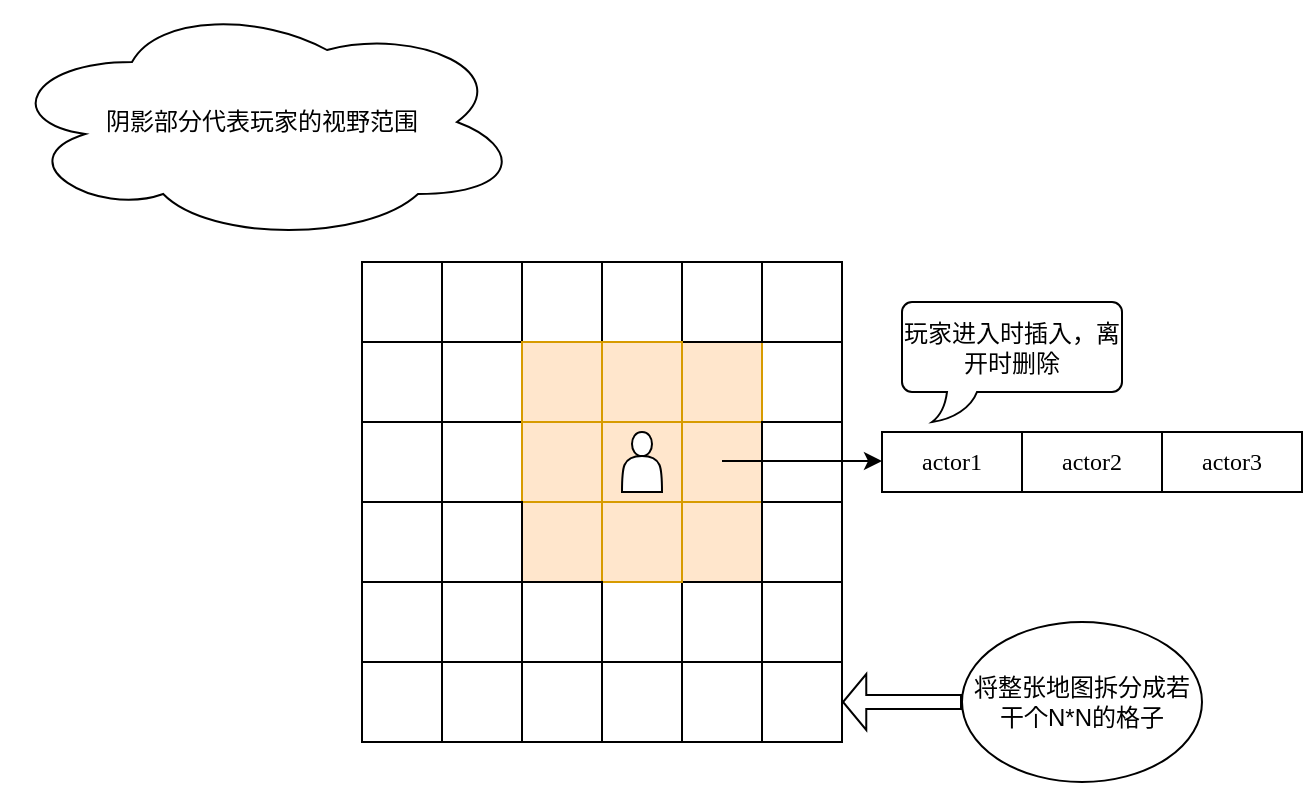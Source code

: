 <mxfile version="20.5.3" type="github" pages="2"><diagram id="oUz2BRqtn8D71dX1jtFa" name="第 1 页"><mxGraphModel dx="1422" dy="762" grid="1" gridSize="10" guides="1" tooltips="1" connect="1" arrows="1" fold="1" page="1" pageScale="1" pageWidth="827" pageHeight="1169" math="0" shadow="0"><root><mxCell id="0"/><mxCell id="1" parent="0"/><mxCell id="1nFwFsXiJIFfoEs_aaav-53" value="" style="whiteSpace=wrap;html=1;aspect=fixed;" parent="1" vertex="1"><mxGeometry x="240" y="560" width="40" height="40" as="geometry"/></mxCell><mxCell id="1nFwFsXiJIFfoEs_aaav-56" value="" style="whiteSpace=wrap;html=1;aspect=fixed;" parent="1" vertex="1"><mxGeometry x="240" y="600" width="40" height="40" as="geometry"/></mxCell><mxCell id="1nFwFsXiJIFfoEs_aaav-57" value="" style="whiteSpace=wrap;html=1;aspect=fixed;" parent="1" vertex="1"><mxGeometry x="280" y="560" width="40" height="40" as="geometry"/></mxCell><mxCell id="1nFwFsXiJIFfoEs_aaav-58" value="" style="whiteSpace=wrap;html=1;aspect=fixed;" parent="1" vertex="1"><mxGeometry x="440" y="600" width="40" height="40" as="geometry"/></mxCell><mxCell id="1nFwFsXiJIFfoEs_aaav-59" value="" style="whiteSpace=wrap;html=1;aspect=fixed;" parent="1" vertex="1"><mxGeometry x="280" y="600" width="40" height="40" as="geometry"/></mxCell><mxCell id="1nFwFsXiJIFfoEs_aaav-60" value="" style="whiteSpace=wrap;html=1;aspect=fixed;fillColor=#ffe6cc;strokeColor=#d79b00;" parent="1" vertex="1"><mxGeometry x="400" y="640" width="40" height="40" as="geometry"/></mxCell><mxCell id="1nFwFsXiJIFfoEs_aaav-61" value="" style="whiteSpace=wrap;html=1;aspect=fixed;" parent="1" vertex="1"><mxGeometry x="440" y="560" width="40" height="40" as="geometry"/></mxCell><mxCell id="1nFwFsXiJIFfoEs_aaav-62" value="" style="whiteSpace=wrap;html=1;aspect=fixed;fillColor=#ffe6cc;strokeColor=#d79b00;" parent="1" vertex="1"><mxGeometry x="400" y="680" width="40" height="40" as="geometry"/></mxCell><mxCell id="1nFwFsXiJIFfoEs_aaav-63" value="" style="whiteSpace=wrap;html=1;aspect=fixed;" parent="1" vertex="1"><mxGeometry x="400" y="720" width="40" height="40" as="geometry"/></mxCell><mxCell id="1nFwFsXiJIFfoEs_aaav-64" value="" style="whiteSpace=wrap;html=1;aspect=fixed;" parent="1" vertex="1"><mxGeometry x="400" y="760" width="40" height="40" as="geometry"/></mxCell><mxCell id="1nFwFsXiJIFfoEs_aaav-65" value="" style="whiteSpace=wrap;html=1;aspect=fixed;" parent="1" vertex="1"><mxGeometry x="360" y="760" width="40" height="40" as="geometry"/></mxCell><mxCell id="1nFwFsXiJIFfoEs_aaav-66" value="" style="whiteSpace=wrap;html=1;aspect=fixed;" parent="1" vertex="1"><mxGeometry x="320" y="760" width="40" height="40" as="geometry"/></mxCell><mxCell id="1nFwFsXiJIFfoEs_aaav-67" value="" style="whiteSpace=wrap;html=1;aspect=fixed;" parent="1" vertex="1"><mxGeometry x="280" y="760" width="40" height="40" as="geometry"/></mxCell><mxCell id="1nFwFsXiJIFfoEs_aaav-68" value="" style="whiteSpace=wrap;html=1;aspect=fixed;fillColor=#ffe6cc;strokeColor=#d79b00;" parent="1" vertex="1"><mxGeometry x="400" y="600" width="40" height="40" as="geometry"/></mxCell><mxCell id="1nFwFsXiJIFfoEs_aaav-69" value="" style="whiteSpace=wrap;html=1;aspect=fixed;" parent="1" vertex="1"><mxGeometry x="240" y="760" width="40" height="40" as="geometry"/></mxCell><mxCell id="1nFwFsXiJIFfoEs_aaav-70" value="" style="whiteSpace=wrap;html=1;aspect=fixed;" parent="1" vertex="1"><mxGeometry x="240" y="720" width="40" height="40" as="geometry"/></mxCell><mxCell id="1nFwFsXiJIFfoEs_aaav-71" value="" style="whiteSpace=wrap;html=1;aspect=fixed;" parent="1" vertex="1"><mxGeometry x="240" y="680" width="40" height="40" as="geometry"/></mxCell><mxCell id="1nFwFsXiJIFfoEs_aaav-72" value="" style="whiteSpace=wrap;html=1;aspect=fixed;" parent="1" vertex="1"><mxGeometry x="240" y="640" width="40" height="40" as="geometry"/></mxCell><mxCell id="1nFwFsXiJIFfoEs_aaav-73" value="" style="whiteSpace=wrap;html=1;aspect=fixed;" parent="1" vertex="1"><mxGeometry x="400" y="560" width="40" height="40" as="geometry"/></mxCell><mxCell id="1nFwFsXiJIFfoEs_aaav-74" value="" style="whiteSpace=wrap;html=1;aspect=fixed;" parent="1" vertex="1"><mxGeometry x="360" y="560" width="40" height="40" as="geometry"/></mxCell><mxCell id="1nFwFsXiJIFfoEs_aaav-75" value="" style="whiteSpace=wrap;html=1;aspect=fixed;" parent="1" vertex="1"><mxGeometry x="320" y="560" width="40" height="40" as="geometry"/></mxCell><mxCell id="1nFwFsXiJIFfoEs_aaav-76" value="" style="whiteSpace=wrap;html=1;aspect=fixed;" parent="1" vertex="1"><mxGeometry x="320" y="600" width="40" height="40" as="geometry"/></mxCell><mxCell id="1nFwFsXiJIFfoEs_aaav-78" value="" style="whiteSpace=wrap;html=1;aspect=fixed;" parent="1" vertex="1"><mxGeometry x="360" y="600" width="40" height="40" as="geometry"/></mxCell><mxCell id="1nFwFsXiJIFfoEs_aaav-79" value="" style="whiteSpace=wrap;html=1;aspect=fixed;" parent="1" vertex="1"><mxGeometry x="280" y="640" width="40" height="40" as="geometry"/></mxCell><mxCell id="1nFwFsXiJIFfoEs_aaav-80" value="" style="whiteSpace=wrap;html=1;aspect=fixed;" parent="1" vertex="1"><mxGeometry x="280" y="680" width="40" height="40" as="geometry"/></mxCell><mxCell id="1nFwFsXiJIFfoEs_aaav-81" value="" style="whiteSpace=wrap;html=1;aspect=fixed;" parent="1" vertex="1"><mxGeometry x="320" y="640" width="40" height="40" as="geometry"/></mxCell><mxCell id="1nFwFsXiJIFfoEs_aaav-82" value="" style="whiteSpace=wrap;html=1;aspect=fixed;fillColor=#ffe6cc;strokeColor=#d79b00;" parent="1" vertex="1"><mxGeometry x="320" y="680" width="40" height="40" as="geometry"/></mxCell><mxCell id="1nFwFsXiJIFfoEs_aaav-83" value="" style="whiteSpace=wrap;html=1;aspect=fixed;" parent="1" vertex="1"><mxGeometry x="360" y="720" width="40" height="40" as="geometry"/></mxCell><mxCell id="1nFwFsXiJIFfoEs_aaav-84" value="" style="whiteSpace=wrap;html=1;aspect=fixed;fillColor=#ffe6cc;strokeColor=#d79b00;" parent="1" vertex="1"><mxGeometry x="360" y="680" width="40" height="40" as="geometry"/></mxCell><mxCell id="1nFwFsXiJIFfoEs_aaav-85" value="" style="whiteSpace=wrap;html=1;aspect=fixed;" parent="1" vertex="1"><mxGeometry x="360" y="640" width="40" height="40" as="geometry"/></mxCell><mxCell id="1nFwFsXiJIFfoEs_aaav-87" value="" style="whiteSpace=wrap;html=1;aspect=fixed;" parent="1" vertex="1"><mxGeometry x="320" y="720" width="40" height="40" as="geometry"/></mxCell><mxCell id="1nFwFsXiJIFfoEs_aaav-88" value="" style="whiteSpace=wrap;html=1;aspect=fixed;" parent="1" vertex="1"><mxGeometry x="280" y="720" width="40" height="40" as="geometry"/></mxCell><mxCell id="1nFwFsXiJIFfoEs_aaav-89" value="" style="whiteSpace=wrap;html=1;aspect=fixed;" parent="1" vertex="1"><mxGeometry x="440" y="640" width="40" height="40" as="geometry"/></mxCell><mxCell id="1nFwFsXiJIFfoEs_aaav-90" value="" style="whiteSpace=wrap;html=1;aspect=fixed;" parent="1" vertex="1"><mxGeometry x="440" y="680" width="40" height="40" as="geometry"/></mxCell><mxCell id="1nFwFsXiJIFfoEs_aaav-91" value="" style="whiteSpace=wrap;html=1;aspect=fixed;" parent="1" vertex="1"><mxGeometry x="440" y="720" width="40" height="40" as="geometry"/></mxCell><mxCell id="1nFwFsXiJIFfoEs_aaav-92" value="" style="whiteSpace=wrap;html=1;aspect=fixed;" parent="1" vertex="1"><mxGeometry x="440" y="760" width="40" height="40" as="geometry"/></mxCell><mxCell id="1nFwFsXiJIFfoEs_aaav-93" value="" style="whiteSpace=wrap;html=1;aspect=fixed;" parent="1" vertex="1"><mxGeometry x="280" y="600" width="40" height="40" as="geometry"/></mxCell><mxCell id="1nFwFsXiJIFfoEs_aaav-94" value="" style="whiteSpace=wrap;html=1;aspect=fixed;fillColor=#ffe6cc;strokeColor=#d79b00;" parent="1" vertex="1"><mxGeometry x="320" y="600" width="40" height="40" as="geometry"/></mxCell><mxCell id="1nFwFsXiJIFfoEs_aaav-95" value="" style="whiteSpace=wrap;html=1;aspect=fixed;fillColor=#ffe6cc;strokeColor=#d79b00;" parent="1" vertex="1"><mxGeometry x="360" y="600" width="40" height="40" as="geometry"/></mxCell><mxCell id="1nFwFsXiJIFfoEs_aaav-96" value="" style="whiteSpace=wrap;html=1;aspect=fixed;" parent="1" vertex="1"><mxGeometry x="280" y="640" width="40" height="40" as="geometry"/></mxCell><mxCell id="1nFwFsXiJIFfoEs_aaav-97" value="" style="whiteSpace=wrap;html=1;aspect=fixed;fillColor=#ffe6cc;strokeColor=#d79b00;" parent="1" vertex="1"><mxGeometry x="320" y="640" width="40" height="40" as="geometry"/></mxCell><mxCell id="1nFwFsXiJIFfoEs_aaav-98" value="" style="whiteSpace=wrap;html=1;aspect=fixed;fillColor=#ffe6cc;strokeColor=#d79b00;" parent="1" vertex="1"><mxGeometry x="360" y="640" width="40" height="40" as="geometry"/></mxCell><mxCell id="1nFwFsXiJIFfoEs_aaav-99" value="" style="whiteSpace=wrap;html=1;aspect=fixed;" parent="1" vertex="1"><mxGeometry x="280" y="680" width="40" height="40" as="geometry"/></mxCell><mxCell id="1nFwFsXiJIFfoEs_aaav-108" value="" style="shape=actor;whiteSpace=wrap;html=1;" parent="1" vertex="1"><mxGeometry x="370" y="645" width="20" height="30" as="geometry"/></mxCell><mxCell id="1nFwFsXiJIFfoEs_aaav-121" value="将整张地图拆分成若干个N*N的格子" style="ellipse;whiteSpace=wrap;html=1;" parent="1" vertex="1"><mxGeometry x="540" y="740" width="120" height="80" as="geometry"/></mxCell><mxCell id="1nFwFsXiJIFfoEs_aaav-122" value="" style="shape=flexArrow;endArrow=classic;html=1;rounded=0;entryX=1;entryY=0.75;entryDx=0;entryDy=0;width=6.897;endSize=3.545;exitX=0;exitY=0.5;exitDx=0;exitDy=0;" parent="1" source="1nFwFsXiJIFfoEs_aaav-121" edge="1"><mxGeometry width="50" height="50" relative="1" as="geometry"><mxPoint x="550" y="770" as="sourcePoint"/><mxPoint x="480" y="780" as="targetPoint"/></mxGeometry></mxCell><mxCell id="1nFwFsXiJIFfoEs_aaav-128" value="阴影部分代表玩家的视野范围" style="ellipse;shape=cloud;whiteSpace=wrap;html=1;" parent="1" vertex="1"><mxGeometry x="60" y="430" width="260" height="120" as="geometry"/></mxCell><mxCell id="1nFwFsXiJIFfoEs_aaav-129" value="" style="endArrow=classic;html=1;rounded=0;fontFamily=Garamond;" parent="1" edge="1"><mxGeometry width="50" height="50" relative="1" as="geometry"><mxPoint x="420" y="659.5" as="sourcePoint"/><mxPoint x="500" y="659.5" as="targetPoint"/></mxGeometry></mxCell><mxCell id="1nFwFsXiJIFfoEs_aaav-130" value="actor1" style="rounded=0;whiteSpace=wrap;html=1;fontFamily=Garamond;" parent="1" vertex="1"><mxGeometry x="500" y="645" width="70" height="30" as="geometry"/></mxCell><mxCell id="1nFwFsXiJIFfoEs_aaav-131" value="actor2" style="rounded=0;whiteSpace=wrap;html=1;fontFamily=Garamond;" parent="1" vertex="1"><mxGeometry x="570" y="645" width="70" height="30" as="geometry"/></mxCell><mxCell id="1nFwFsXiJIFfoEs_aaav-132" value="actor3" style="rounded=0;whiteSpace=wrap;html=1;fontFamily=Garamond;" parent="1" vertex="1"><mxGeometry x="640" y="645" width="70" height="30" as="geometry"/></mxCell><mxCell id="1nFwFsXiJIFfoEs_aaav-134" value="玩家进入时插入，离开时删除" style="whiteSpace=wrap;html=1;shape=mxgraph.basic.roundRectCallout;dx=30;dy=15;size=5;boundedLbl=1;fontFamily=Garamond;" parent="1" vertex="1"><mxGeometry x="510" y="580" width="110" height="60" as="geometry"/></mxCell></root></mxGraphModel></diagram><diagram id="XJwHHypc_0MwdtkwyEU0" name="第 2 页"><mxGraphModel dx="2891" dy="663" grid="1" gridSize="10" guides="1" tooltips="1" connect="1" arrows="1" fold="1" page="1" pageScale="1" pageWidth="827" pageHeight="1169" math="0" shadow="0"><root><mxCell id="0"/><mxCell id="1" parent="0"/><mxCell id="Cz9NyYb6Od-drL6muPvM-1" value="" style="endArrow=classic;html=1;rounded=0;fontFamily=Garamond;" edge="1" parent="1"><mxGeometry width="50" height="50" relative="1" as="geometry"><mxPoint x="80" y="720" as="sourcePoint"/><mxPoint x="800" y="720" as="targetPoint"/></mxGeometry></mxCell><mxCell id="Cz9NyYb6Od-drL6muPvM-2" value="" style="endArrow=classic;html=1;rounded=0;fontFamily=Garamond;" edge="1" parent="1"><mxGeometry width="50" height="50" relative="1" as="geometry"><mxPoint x="80" y="720" as="sourcePoint"/><mxPoint x="80" y="40" as="targetPoint"/></mxGeometry></mxCell><mxCell id="Cz9NyYb6Od-drL6muPvM-4" value="假设每个对象的视野范围为2" style="ellipse;shape=cloud;whiteSpace=wrap;html=1;fontFamily=Garamond;" vertex="1" parent="1"><mxGeometry x="120" y="10" width="260" height="100" as="geometry"/></mxCell><mxCell id="Cz9NyYb6Od-drL6muPvM-22" value="" style="group" vertex="1" connectable="0" parent="1"><mxGeometry x="480" y="120" width="241" height="240" as="geometry"/></mxCell><mxCell id="Cz9NyYb6Od-drL6muPvM-3" value="13,13" style="ellipse;whiteSpace=wrap;html=1;aspect=fixed;fontFamily=Garamond;fillColor=#fff2cc;strokeColor=#d6b656;" vertex="1" parent="Cz9NyYb6Od-drL6muPvM-22"><mxGeometry x="81" y="80" width="40" height="40" as="geometry"/></mxCell><mxCell id="Cz9NyYb6Od-drL6muPvM-5" value="11,11" style="ellipse;whiteSpace=wrap;html=1;aspect=fixed;fontFamily=Garamond;" vertex="1" parent="Cz9NyYb6Od-drL6muPvM-22"><mxGeometry x="1" y="160" width="40" height="40" as="geometry"/></mxCell><mxCell id="Cz9NyYb6Od-drL6muPvM-6" value="15,15" style="ellipse;whiteSpace=wrap;html=1;aspect=fixed;fontFamily=Garamond;" vertex="1" parent="Cz9NyYb6Od-drL6muPvM-22"><mxGeometry x="161" width="40" height="40" as="geometry"/></mxCell><mxCell id="Cz9NyYb6Od-drL6muPvM-21" value="" style="group" vertex="1" connectable="0" parent="Cz9NyYb6Od-drL6muPvM-22"><mxGeometry width="241" height="240" as="geometry"/></mxCell><mxCell id="Cz9NyYb6Od-drL6muPvM-10" value="" style="endArrow=none;html=1;rounded=0;fontFamily=Garamond;" edge="1" parent="Cz9NyYb6Od-drL6muPvM-21"><mxGeometry width="50" height="50" relative="1" as="geometry"><mxPoint x="1" as="sourcePoint"/><mxPoint x="201" as="targetPoint"/></mxGeometry></mxCell><mxCell id="Cz9NyYb6Od-drL6muPvM-11" value="" style="endArrow=none;html=1;rounded=0;fontFamily=Garamond;" edge="1" parent="Cz9NyYb6Od-drL6muPvM-21"><mxGeometry width="50" height="50" relative="1" as="geometry"><mxPoint x="1" y="200" as="sourcePoint"/><mxPoint x="201" y="200" as="targetPoint"/></mxGeometry></mxCell><mxCell id="Cz9NyYb6Od-drL6muPvM-12" value="" style="endArrow=none;html=1;rounded=0;fontFamily=Garamond;" edge="1" parent="Cz9NyYb6Od-drL6muPvM-21"><mxGeometry width="50" height="50" relative="1" as="geometry"><mxPoint x="1" y="200" as="sourcePoint"/><mxPoint x="1" as="targetPoint"/></mxGeometry></mxCell><mxCell id="Cz9NyYb6Od-drL6muPvM-13" value="" style="endArrow=none;html=1;rounded=0;fontFamily=Garamond;" edge="1" parent="Cz9NyYb6Od-drL6muPvM-21"><mxGeometry width="50" height="50" relative="1" as="geometry"><mxPoint x="201" y="200" as="sourcePoint"/><mxPoint x="201" as="targetPoint"/></mxGeometry></mxCell><mxCell id="Cz9NyYb6Od-drL6muPvM-17" value="" style="endArrow=none;html=1;rounded=0;fontFamily=Garamond;" edge="1" parent="Cz9NyYb6Od-drL6muPvM-21"><mxGeometry width="50" height="50" relative="1" as="geometry"><mxPoint as="sourcePoint"/><mxPoint x="200" as="targetPoint"/></mxGeometry></mxCell><mxCell id="Cz9NyYb6Od-drL6muPvM-18" value="" style="endArrow=none;html=1;rounded=0;fontFamily=Garamond;" edge="1" parent="Cz9NyYb6Od-drL6muPvM-21"><mxGeometry width="50" height="50" relative="1" as="geometry"><mxPoint y="200" as="sourcePoint"/><mxPoint x="200" y="200" as="targetPoint"/></mxGeometry></mxCell><mxCell id="Cz9NyYb6Od-drL6muPvM-23" value="" style="group" vertex="1" connectable="0" parent="Cz9NyYb6Od-drL6muPvM-21"><mxGeometry x="40" y="40" width="201" height="200" as="geometry"/></mxCell><mxCell id="Cz9NyYb6Od-drL6muPvM-24" value="14,12" style="ellipse;whiteSpace=wrap;html=1;aspect=fixed;fontFamily=Garamond;fillColor=#fff2cc;strokeColor=#d6b656;" vertex="1" parent="Cz9NyYb6Od-drL6muPvM-23"><mxGeometry x="81" y="80" width="40" height="40" as="geometry"/></mxCell><mxCell id="Cz9NyYb6Od-drL6muPvM-25" value="12,10" style="ellipse;whiteSpace=wrap;html=1;aspect=fixed;fontFamily=Garamond;" vertex="1" parent="Cz9NyYb6Od-drL6muPvM-23"><mxGeometry x="1" y="160" width="40" height="40" as="geometry"/></mxCell><mxCell id="Cz9NyYb6Od-drL6muPvM-26" value="&lt;span style=&quot;font-size: 11px;&quot;&gt;16,14&lt;/span&gt;" style="ellipse;whiteSpace=wrap;html=1;aspect=fixed;fontFamily=Garamond;" vertex="1" parent="Cz9NyYb6Od-drL6muPvM-23"><mxGeometry x="161" width="40" height="40" as="geometry"/></mxCell><mxCell id="Cz9NyYb6Od-drL6muPvM-27" value="" style="group" vertex="1" connectable="0" parent="Cz9NyYb6Od-drL6muPvM-23"><mxGeometry width="201" height="200" as="geometry"/></mxCell><mxCell id="Cz9NyYb6Od-drL6muPvM-28" value="" style="endArrow=none;html=1;rounded=0;fontFamily=Garamond;" edge="1" parent="Cz9NyYb6Od-drL6muPvM-27"><mxGeometry width="50" height="50" relative="1" as="geometry"><mxPoint x="1" as="sourcePoint"/><mxPoint x="201" as="targetPoint"/></mxGeometry></mxCell><mxCell id="Cz9NyYb6Od-drL6muPvM-29" value="" style="endArrow=none;html=1;rounded=0;fontFamily=Garamond;" edge="1" parent="Cz9NyYb6Od-drL6muPvM-27"><mxGeometry width="50" height="50" relative="1" as="geometry"><mxPoint x="1" y="200" as="sourcePoint"/><mxPoint x="201" y="200" as="targetPoint"/></mxGeometry></mxCell><mxCell id="Cz9NyYb6Od-drL6muPvM-30" value="" style="endArrow=none;html=1;rounded=0;fontFamily=Garamond;" edge="1" parent="Cz9NyYb6Od-drL6muPvM-27"><mxGeometry width="50" height="50" relative="1" as="geometry"><mxPoint x="1" y="200" as="sourcePoint"/><mxPoint x="1" as="targetPoint"/></mxGeometry></mxCell><mxCell id="Cz9NyYb6Od-drL6muPvM-31" value="" style="endArrow=none;html=1;rounded=0;fontFamily=Garamond;" edge="1" parent="Cz9NyYb6Od-drL6muPvM-27"><mxGeometry width="50" height="50" relative="1" as="geometry"><mxPoint x="201" y="200" as="sourcePoint"/><mxPoint x="201" as="targetPoint"/></mxGeometry></mxCell><mxCell id="Cz9NyYb6Od-drL6muPvM-32" value="" style="endArrow=none;html=1;rounded=0;fontFamily=Garamond;" edge="1" parent="Cz9NyYb6Od-drL6muPvM-27"><mxGeometry width="50" height="50" relative="1" as="geometry"><mxPoint as="sourcePoint"/><mxPoint x="200" as="targetPoint"/></mxGeometry></mxCell><mxCell id="Cz9NyYb6Od-drL6muPvM-33" value="" style="endArrow=none;html=1;rounded=0;fontFamily=Garamond;" edge="1" parent="Cz9NyYb6Od-drL6muPvM-27"><mxGeometry width="50" height="50" relative="1" as="geometry"><mxPoint y="200" as="sourcePoint"/><mxPoint x="200" y="200" as="targetPoint"/></mxGeometry></mxCell><mxCell id="Cz9NyYb6Od-drL6muPvM-73" value="a''" style="text;html=1;align=center;verticalAlign=middle;resizable=0;points=[];autosize=1;strokeColor=none;fillColor=none;fontSize=19;fontFamily=Garamond;" vertex="1" parent="Cz9NyYb6Od-drL6muPvM-21"><mxGeometry x="120.5" width="40" height="40" as="geometry"/></mxCell><mxCell id="Cz9NyYb6Od-drL6muPvM-34" value="" style="group" vertex="1" connectable="0" parent="1"><mxGeometry x="120" y="480" width="201" height="200" as="geometry"/></mxCell><mxCell id="Cz9NyYb6Od-drL6muPvM-35" value="4,4" style="ellipse;whiteSpace=wrap;html=1;aspect=fixed;fontFamily=Garamond;fillColor=#fff2cc;strokeColor=#d6b656;" vertex="1" parent="Cz9NyYb6Od-drL6muPvM-34"><mxGeometry x="81" y="80" width="40" height="40" as="geometry"/></mxCell><mxCell id="Cz9NyYb6Od-drL6muPvM-36" value="2,2" style="ellipse;whiteSpace=wrap;html=1;aspect=fixed;fontFamily=Garamond;" vertex="1" parent="Cz9NyYb6Od-drL6muPvM-34"><mxGeometry x="1" y="160" width="40" height="40" as="geometry"/></mxCell><mxCell id="Cz9NyYb6Od-drL6muPvM-37" value="6,6" style="ellipse;whiteSpace=wrap;html=1;aspect=fixed;fontFamily=Garamond;" vertex="1" parent="Cz9NyYb6Od-drL6muPvM-34"><mxGeometry x="161" width="40" height="40" as="geometry"/></mxCell><mxCell id="Cz9NyYb6Od-drL6muPvM-38" value="" style="group" vertex="1" connectable="0" parent="Cz9NyYb6Od-drL6muPvM-34"><mxGeometry width="201" height="200" as="geometry"/></mxCell><mxCell id="Cz9NyYb6Od-drL6muPvM-39" value="" style="endArrow=none;html=1;rounded=0;fontFamily=Garamond;" edge="1" parent="Cz9NyYb6Od-drL6muPvM-38"><mxGeometry width="50" height="50" relative="1" as="geometry"><mxPoint x="1" as="sourcePoint"/><mxPoint x="201" as="targetPoint"/></mxGeometry></mxCell><mxCell id="Cz9NyYb6Od-drL6muPvM-40" value="" style="endArrow=none;html=1;rounded=0;fontFamily=Garamond;" edge="1" parent="Cz9NyYb6Od-drL6muPvM-38"><mxGeometry width="50" height="50" relative="1" as="geometry"><mxPoint x="1" y="200" as="sourcePoint"/><mxPoint x="201" y="200" as="targetPoint"/></mxGeometry></mxCell><mxCell id="Cz9NyYb6Od-drL6muPvM-41" value="" style="endArrow=none;html=1;rounded=0;fontFamily=Garamond;" edge="1" parent="Cz9NyYb6Od-drL6muPvM-38"><mxGeometry width="50" height="50" relative="1" as="geometry"><mxPoint x="1" y="200" as="sourcePoint"/><mxPoint x="1" as="targetPoint"/></mxGeometry></mxCell><mxCell id="Cz9NyYb6Od-drL6muPvM-42" value="" style="endArrow=none;html=1;rounded=0;fontFamily=Garamond;" edge="1" parent="Cz9NyYb6Od-drL6muPvM-38"><mxGeometry width="50" height="50" relative="1" as="geometry"><mxPoint x="201" y="200" as="sourcePoint"/><mxPoint x="201" as="targetPoint"/></mxGeometry></mxCell><mxCell id="Cz9NyYb6Od-drL6muPvM-43" value="" style="endArrow=none;html=1;rounded=0;fontFamily=Garamond;" edge="1" parent="Cz9NyYb6Od-drL6muPvM-38"><mxGeometry width="50" height="50" relative="1" as="geometry"><mxPoint as="sourcePoint"/><mxPoint x="200" as="targetPoint"/></mxGeometry></mxCell><mxCell id="Cz9NyYb6Od-drL6muPvM-44" value="" style="endArrow=none;html=1;rounded=0;fontFamily=Garamond;" edge="1" parent="Cz9NyYb6Od-drL6muPvM-38"><mxGeometry width="50" height="50" relative="1" as="geometry"><mxPoint y="200" as="sourcePoint"/><mxPoint x="200" y="200" as="targetPoint"/></mxGeometry></mxCell><mxCell id="Cz9NyYb6Od-drL6muPvM-45" value="2,2" style="ellipse;whiteSpace=wrap;html=1;aspect=fixed;fontFamily=Garamond;" vertex="1" parent="1"><mxGeometry x="120" y="840" width="40" height="40" as="geometry"/></mxCell><mxCell id="Cz9NyYb6Od-drL6muPvM-57" value="4,4" style="ellipse;whiteSpace=wrap;html=1;aspect=fixed;fontFamily=Garamond;fillColor=#fff2cc;strokeColor=#d6b656;" vertex="1" parent="1"><mxGeometry x="200.5" y="840" width="40" height="40" as="geometry"/></mxCell><mxCell id="Cz9NyYb6Od-drL6muPvM-58" value="6,6" style="ellipse;whiteSpace=wrap;html=1;aspect=fixed;fontFamily=Garamond;" vertex="1" parent="1"><mxGeometry x="281" y="840" width="40" height="40" as="geometry"/></mxCell><mxCell id="Cz9NyYb6Od-drL6muPvM-61" value="11,11" style="ellipse;whiteSpace=wrap;html=1;aspect=fixed;fontFamily=Garamond;" vertex="1" parent="1"><mxGeometry x="360" y="840" width="40" height="40" as="geometry"/></mxCell><mxCell id="Cz9NyYb6Od-drL6muPvM-62" value="&lt;span style=&quot;font-size: 11px;&quot;&gt;12,10&lt;/span&gt;" style="ellipse;whiteSpace=wrap;html=1;aspect=fixed;fontFamily=Garamond;" vertex="1" parent="1"><mxGeometry x="439" y="840" width="40" height="40" as="geometry"/></mxCell><mxCell id="Cz9NyYb6Od-drL6muPvM-63" value="13,13" style="ellipse;whiteSpace=wrap;html=1;aspect=fixed;fontFamily=Garamond;fillColor=#fff2cc;strokeColor=#d6b656;" vertex="1" parent="1"><mxGeometry x="520" y="840" width="40" height="40" as="geometry"/></mxCell><mxCell id="Cz9NyYb6Od-drL6muPvM-64" value="14,12" style="ellipse;whiteSpace=wrap;html=1;aspect=fixed;fontFamily=Garamond;fillColor=#fff2cc;strokeColor=#d6b656;" vertex="1" parent="1"><mxGeometry x="599" y="840" width="40" height="40" as="geometry"/></mxCell><mxCell id="Cz9NyYb6Od-drL6muPvM-65" value="" style="shape=requiredInterface;html=1;verticalLabelPosition=bottom;sketch=0;fontFamily=Garamond;fontSize=11;rotation=-90;" vertex="1" parent="1"><mxGeometry x="208.75" y="743.75" width="22.5" height="165" as="geometry"/></mxCell><mxCell id="Cz9NyYb6Od-drL6muPvM-67" value="" style="shape=requiredInterface;html=1;verticalLabelPosition=bottom;sketch=0;fontFamily=Garamond;fontSize=11;rotation=-90;" vertex="1" parent="1"><mxGeometry x="530" y="670" width="17.62" height="319.24" as="geometry"/></mxCell><mxCell id="Cz9NyYb6Od-drL6muPvM-68" value="" style="shape=requiredInterface;html=1;verticalLabelPosition=bottom;sketch=0;fontFamily=Garamond;fontSize=11;rotation=-90;" vertex="1" parent="1"><mxGeometry x="611.88" y="664.39" width="17.88" height="320.62" as="geometry"/></mxCell><mxCell id="Cz9NyYb6Od-drL6muPvM-69" value="2,2" style="ellipse;whiteSpace=wrap;html=1;aspect=fixed;fontFamily=Garamond;" vertex="1" parent="1"><mxGeometry x="-900" y="300" width="40" height="40" as="geometry"/></mxCell><mxCell id="Cz9NyYb6Od-drL6muPvM-70" value="2,2" style="ellipse;whiteSpace=wrap;html=1;aspect=fixed;fontFamily=Garamond;" vertex="1" parent="1"><mxGeometry x="1070" y="420" width="40" height="40" as="geometry"/></mxCell><mxCell id="Cz9NyYb6Od-drL6muPvM-71" value="&lt;font style=&quot;font-size: 19px;&quot;&gt;X轴存储的对象节点&lt;/font&gt;" style="text;html=1;align=center;verticalAlign=middle;resizable=0;points=[];autosize=1;strokeColor=none;fillColor=none;fontSize=11;fontFamily=Garamond;" vertex="1" parent="1"><mxGeometry x="-80" y="840" width="190" height="40" as="geometry"/></mxCell><mxCell id="Cz9NyYb6Od-drL6muPvM-72" value="a" style="text;html=1;align=center;verticalAlign=middle;resizable=0;points=[];autosize=1;strokeColor=none;fillColor=none;fontSize=19;fontFamily=Garamond;" vertex="1" parent="1"><mxGeometry x="205" y="440" width="30" height="40" as="geometry"/></mxCell><mxCell id="Cz9NyYb6Od-drL6muPvM-74" value="b" style="text;html=1;align=center;verticalAlign=middle;resizable=0;points=[];autosize=1;strokeColor=none;fillColor=none;fontSize=19;fontFamily=Garamond;" vertex="1" parent="1"><mxGeometry x="560" y="80" width="40" height="40" as="geometry"/></mxCell><mxCell id="Cz9NyYb6Od-drL6muPvM-75" value="15,15" style="ellipse;whiteSpace=wrap;html=1;aspect=fixed;fontFamily=Garamond;" vertex="1" parent="1"><mxGeometry x="681" y="840" width="40" height="40" as="geometry"/></mxCell><mxCell id="Cz9NyYb6Od-drL6muPvM-76" value="16,14" style="ellipse;whiteSpace=wrap;html=1;aspect=fixed;fontFamily=Garamond;" vertex="1" parent="1"><mxGeometry x="760" y="840" width="40" height="40" as="geometry"/></mxCell></root></mxGraphModel></diagram></mxfile>